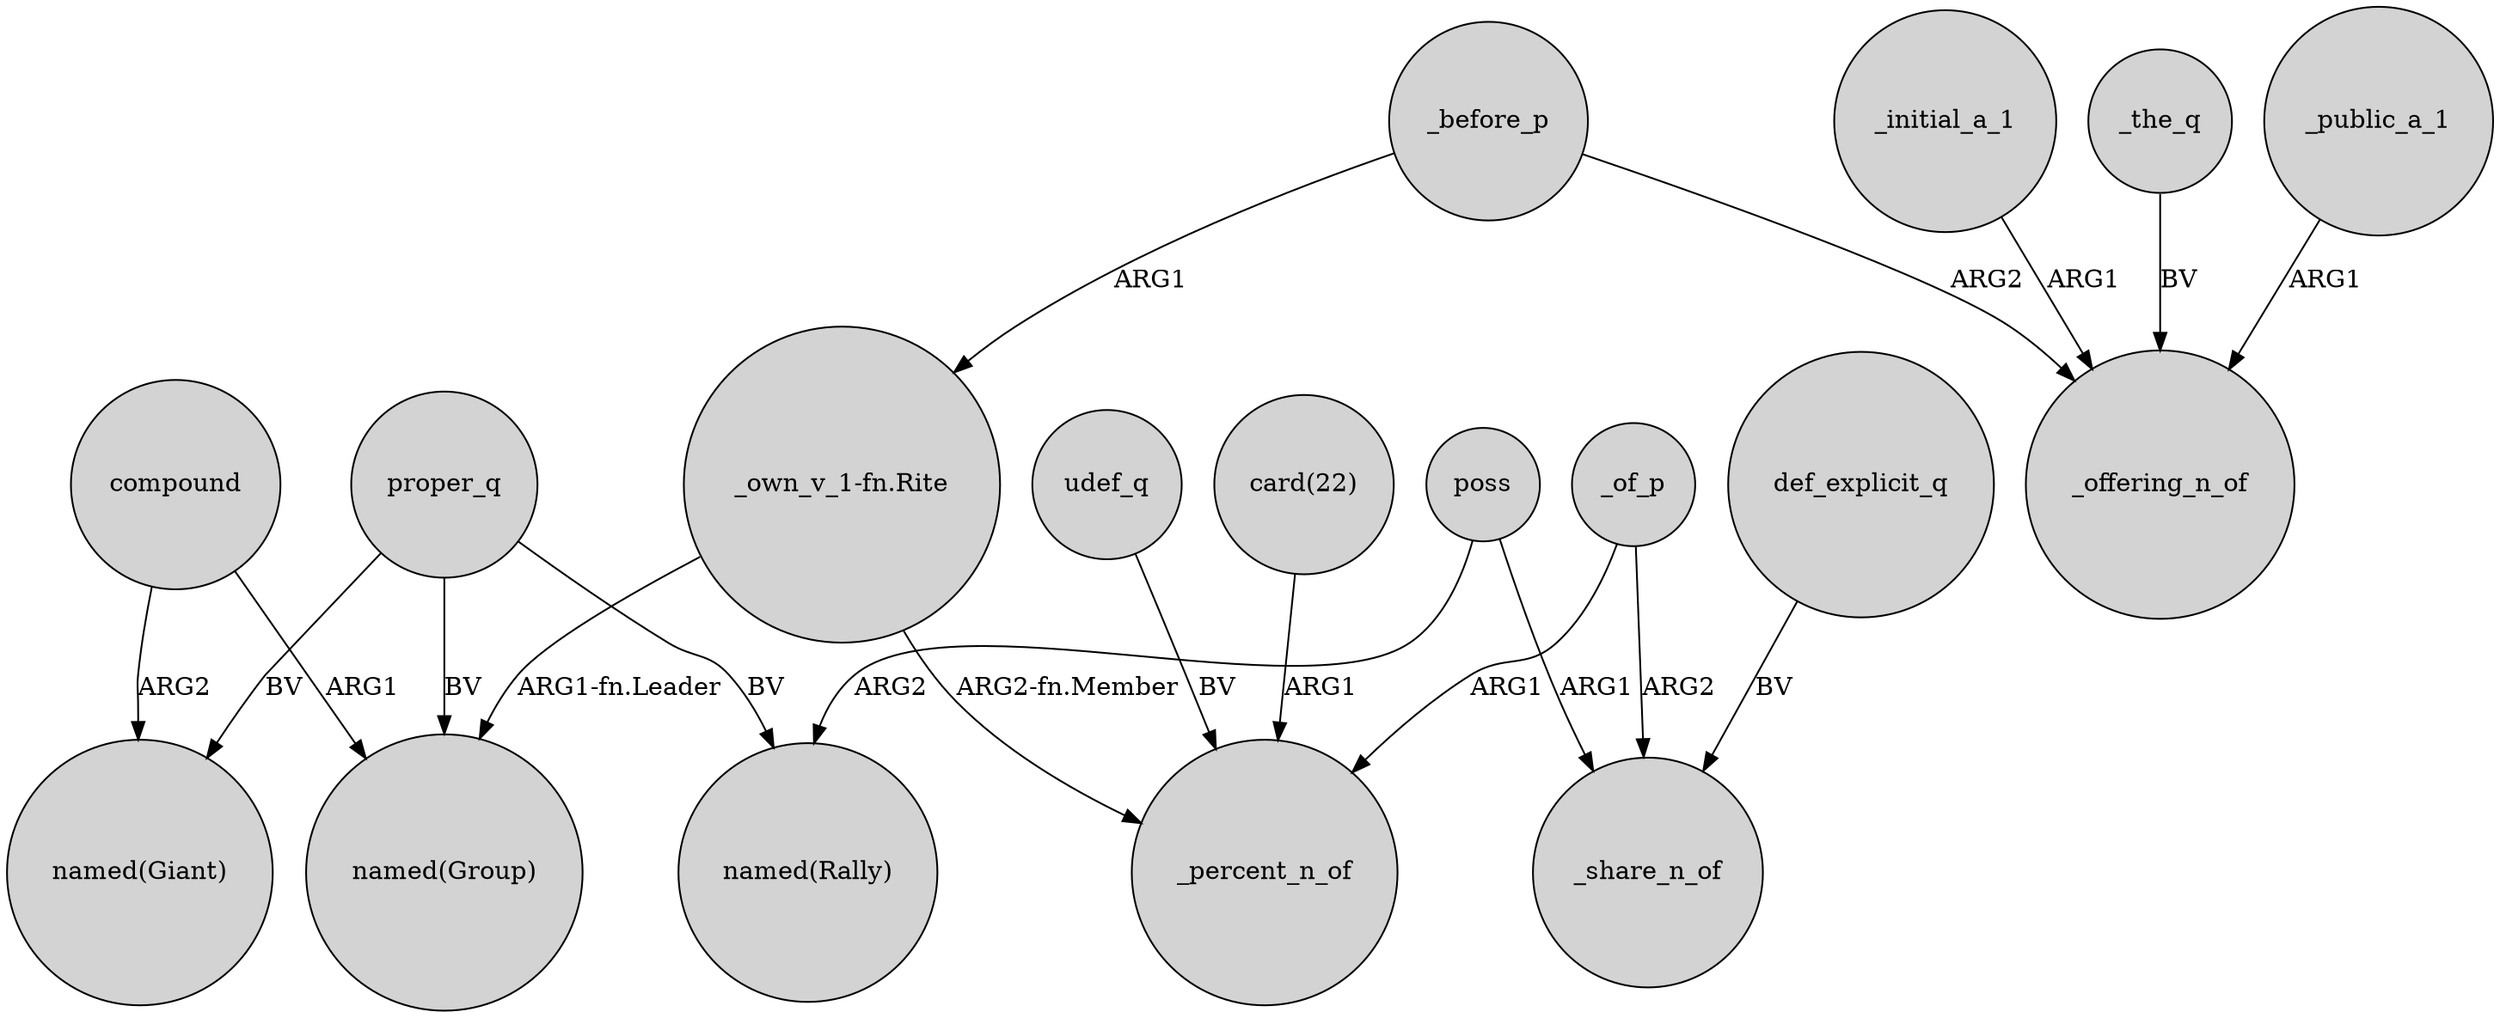 digraph {
	node [shape=circle style=filled]
	proper_q -> "named(Giant)" [label=BV]
	compound -> "named(Group)" [label=ARG1]
	def_explicit_q -> _share_n_of [label=BV]
	_of_p -> _percent_n_of [label=ARG1]
	proper_q -> "named(Group)" [label=BV]
	"_own_v_1-fn.Rite" -> _percent_n_of [label="ARG2-fn.Member"]
	compound -> "named(Giant)" [label=ARG2]
	_initial_a_1 -> _offering_n_of [label=ARG1]
	proper_q -> "named(Rally)" [label=BV]
	udef_q -> _percent_n_of [label=BV]
	poss -> _share_n_of [label=ARG1]
	_the_q -> _offering_n_of [label=BV]
	_before_p -> "_own_v_1-fn.Rite" [label=ARG1]
	_public_a_1 -> _offering_n_of [label=ARG1]
	"_own_v_1-fn.Rite" -> "named(Group)" [label="ARG1-fn.Leader"]
	poss -> "named(Rally)" [label=ARG2]
	_before_p -> _offering_n_of [label=ARG2]
	_of_p -> _share_n_of [label=ARG2]
	"card(22)" -> _percent_n_of [label=ARG1]
}

